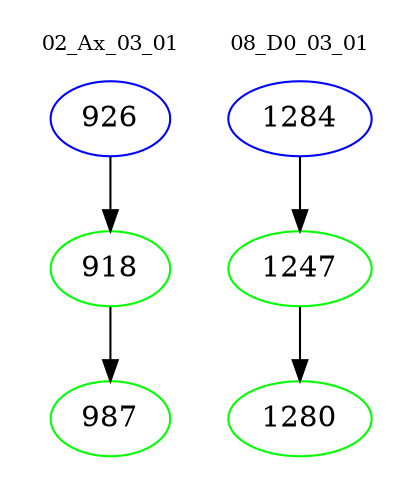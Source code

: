 digraph{
subgraph cluster_0 {
color = white
label = "02_Ax_03_01";
fontsize=10;
T0_926 [label="926", color="blue"]
T0_926 -> T0_918 [color="black"]
T0_918 [label="918", color="green"]
T0_918 -> T0_987 [color="black"]
T0_987 [label="987", color="green"]
}
subgraph cluster_1 {
color = white
label = "08_D0_03_01";
fontsize=10;
T1_1284 [label="1284", color="blue"]
T1_1284 -> T1_1247 [color="black"]
T1_1247 [label="1247", color="green"]
T1_1247 -> T1_1280 [color="black"]
T1_1280 [label="1280", color="green"]
}
}
